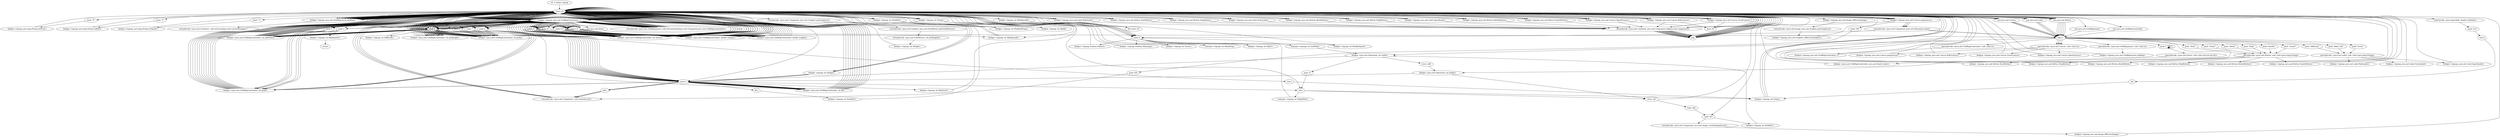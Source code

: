 digraph "" {
    "r0 := @this: lspong"
    "load.r r0"
    "r0 := @this: lspong"->"load.r r0";
    "push 0"
    "load.r r0"->"push 0";
    "fieldput <lspong: boolean bAbout>"
    "push 0"->"fieldput <lspong: boolean bAbout>";
    "fieldput <lspong: boolean bAbout>"->"load.r r0";
    "load.r r0"->"push 0";
    "fieldput <lspong: boolean bRunning>"
    "push 0"->"fieldput <lspong: boolean bRunning>";
    "fieldput <lspong: boolean bRunning>"->"load.r r0";
    "load.r r0"->"load.r r0";
    "virtualinvoke <java.awt.Component: java.awt.Graphics getGraphics()>"
    "load.r r0"->"virtualinvoke <java.awt.Component: java.awt.Graphics getGraphics()>";
    "virtualinvoke <java.awt.Graphics: java.awt.FontMetrics getFontMetrics()>"
    "virtualinvoke <java.awt.Component: java.awt.Graphics getGraphics()>"->"virtualinvoke <java.awt.Graphics: java.awt.FontMetrics getFontMetrics()>";
    "virtualinvoke <java.awt.FontMetrics: int getHeight()>"
    "virtualinvoke <java.awt.Graphics: java.awt.FontMetrics getFontMetrics()>"->"virtualinvoke <java.awt.FontMetrics: int getHeight()>";
    "fieldput <lspong: int iHeight>"
    "virtualinvoke <java.awt.FontMetrics: int getHeight()>"->"fieldput <lspong: int iHeight>";
    "fieldput <lspong: int iHeight>"->"load.r r0";
    "push \"0\""
    "load.r r0"->"push \"0\"";
    "fieldput <lspong: java.lang.String strScore>"
    "push \"0\""->"fieldput <lspong: java.lang.String strScore>";
    "fieldput <lspong: java.lang.String strScore>"->"load.r r0";
    "push \"2\""
    "load.r r0"->"push \"2\"";
    "fieldput <lspong: java.lang.String strBalls>"
    "push \"2\""->"fieldput <lspong: java.lang.String strBalls>";
    "fieldput <lspong: java.lang.String strBalls>"->"load.r r0";
    "push \"1\""
    "load.r r0"->"push \"1\"";
    "fieldput <lspong: java.lang.String strSpeed>"
    "push \"1\""->"fieldput <lspong: java.lang.String strSpeed>";
    "fieldput <lspong: java.lang.String strSpeed>"->"load.r r0";
    "load.r r0"->"push 0";
    "fieldput <lspong: int iScore>"
    "push 0"->"fieldput <lspong: int iScore>";
    "fieldput <lspong: int iScore>"->"load.r r0";
    "push 2"
    "load.r r0"->"push 2";
    "fieldput <lspong: int iBallsLeft>"
    "push 2"->"fieldput <lspong: int iBallsLeft>";
    "fieldput <lspong: int iBallsLeft>"->"load.r r0";
    "push 1"
    "load.r r0"->"push 1";
    "fieldput <lspong: int iDifficulty>"
    "push 1"->"fieldput <lspong: int iDifficulty>";
    "fieldput <lspong: int iDifficulty>"->"load.r r0";
    "new java.awt.GridBagLayout"
    "load.r r0"->"new java.awt.GridBagLayout";
    "dup1.r"
    "new java.awt.GridBagLayout"->"dup1.r";
    "specialinvoke <java.awt.GridBagLayout: void <init>()>"
    "dup1.r"->"specialinvoke <java.awt.GridBagLayout: void <init>()>";
    "fieldput <lspong: java.awt.GridBagLayout gridbag>"
    "specialinvoke <java.awt.GridBagLayout: void <init>()>"->"fieldput <lspong: java.awt.GridBagLayout gridbag>";
    "fieldput <lspong: java.awt.GridBagLayout gridbag>"->"load.r r0";
    "new java.awt.GridBagConstraints"
    "load.r r0"->"new java.awt.GridBagConstraints";
    "new java.awt.GridBagConstraints"->"dup1.r";
    "specialinvoke <java.awt.GridBagConstraints: void <init>()>"
    "dup1.r"->"specialinvoke <java.awt.GridBagConstraints: void <init>()>";
    "fieldput <lspong: java.awt.GridBagConstraints c>"
    "specialinvoke <java.awt.GridBagConstraints: void <init>()>"->"fieldput <lspong: java.awt.GridBagConstraints c>";
    "fieldput <lspong: java.awt.GridBagConstraints c>"->"load.r r0";
    "load.r r0"->"load.r r0";
    "fieldget <lspong: java.awt.GridBagLayout gridbag>"
    "load.r r0"->"fieldget <lspong: java.awt.GridBagLayout gridbag>";
    "virtualinvoke <java.awt.Container: void setLayout(java.awt.LayoutManager)>"
    "fieldget <lspong: java.awt.GridBagLayout gridbag>"->"virtualinvoke <java.awt.Container: void setLayout(java.awt.LayoutManager)>";
    "virtualinvoke <java.awt.Container: void setLayout(java.awt.LayoutManager)>"->"load.r r0";
    "fieldget <lspong: java.awt.GridBagConstraints c>"
    "load.r r0"->"fieldget <lspong: java.awt.GridBagConstraints c>";
    "new java.awt.Insets"
    "fieldget <lspong: java.awt.GridBagConstraints c>"->"new java.awt.Insets";
    "new java.awt.Insets"->"dup1.r";
    "push 5"
    "dup1.r"->"push 5";
    "push 5"->"push 5";
    "push 5"->"push 5";
    "push 5"->"push 5";
    "specialinvoke <java.awt.Insets: void <init>(int,int,int,int)>"
    "push 5"->"specialinvoke <java.awt.Insets: void <init>(int,int,int,int)>";
    "fieldput <java.awt.GridBagConstraints: java.awt.Insets insets>"
    "specialinvoke <java.awt.Insets: void <init>(int,int,int,int)>"->"fieldput <java.awt.GridBagConstraints: java.awt.Insets insets>";
    "fieldput <java.awt.GridBagConstraints: java.awt.Insets insets>"->"load.r r0";
    "load.r r0"->"fieldget <lspong: java.awt.GridBagConstraints c>";
    "fieldget <lspong: java.awt.GridBagConstraints c>"->"push 1";
    "fieldput <java.awt.GridBagConstraints: int gridx>"
    "push 1"->"fieldput <java.awt.GridBagConstraints: int gridx>";
    "fieldput <java.awt.GridBagConstraints: int gridx>"->"load.r r0";
    "load.r r0"->"fieldget <lspong: java.awt.GridBagConstraints c>";
    "fieldget <lspong: java.awt.GridBagConstraints c>"->"push 1";
    "fieldput <java.awt.GridBagConstraints: int gridy>"
    "push 1"->"fieldput <java.awt.GridBagConstraints: int gridy>";
    "fieldput <java.awt.GridBagConstraints: int gridy>"->"load.r r0";
    "load.r r0"->"fieldget <lspong: java.awt.GridBagConstraints c>";
    "push 4"
    "fieldget <lspong: java.awt.GridBagConstraints c>"->"push 4";
    "fieldput <java.awt.GridBagConstraints: int gridwidth>"
    "push 4"->"fieldput <java.awt.GridBagConstraints: int gridwidth>";
    "fieldput <java.awt.GridBagConstraints: int gridwidth>"->"load.r r0";
    "load.r r0"->"fieldget <lspong: java.awt.GridBagConstraints c>";
    "push 6"
    "fieldget <lspong: java.awt.GridBagConstraints c>"->"push 6";
    "fieldput <java.awt.GridBagConstraints: int gridheight>"
    "push 6"->"fieldput <java.awt.GridBagConstraints: int gridheight>";
    "fieldput <java.awt.GridBagConstraints: int gridheight>"->"load.r r0";
    "load.r r0"->"fieldget <lspong: java.awt.GridBagConstraints c>";
    "push 10"
    "fieldget <lspong: java.awt.GridBagConstraints c>"->"push 10";
    "fieldput <java.awt.GridBagConstraints: int anchor>"
    "push 10"->"fieldput <java.awt.GridBagConstraints: int anchor>";
    "fieldput <java.awt.GridBagConstraints: int anchor>"->"load.r r0";
    "load.r r0"->"fieldget <lspong: java.awt.GridBagConstraints c>";
    "fieldget <lspong: java.awt.GridBagConstraints c>"->"push 1";
    "fieldput <java.awt.GridBagConstraints: int fill>"
    "push 1"->"fieldput <java.awt.GridBagConstraints: int fill>";
    "fieldput <java.awt.GridBagConstraints: int fill>"->"load.r r0";
    "load.r r0"->"fieldget <lspong: java.awt.GridBagConstraints c>";
    "push 1.0"
    "fieldget <lspong: java.awt.GridBagConstraints c>"->"push 1.0";
    "fieldput <java.awt.GridBagConstraints: double weightx>"
    "push 1.0"->"fieldput <java.awt.GridBagConstraints: double weightx>";
    "fieldput <java.awt.GridBagConstraints: double weightx>"->"load.r r0";
    "load.r r0"->"fieldget <lspong: java.awt.GridBagConstraints c>";
    "fieldget <lspong: java.awt.GridBagConstraints c>"->"push 1.0";
    "fieldput <java.awt.GridBagConstraints: double weighty>"
    "push 1.0"->"fieldput <java.awt.GridBagConstraints: double weighty>";
    "fieldput <java.awt.GridBagConstraints: double weighty>"->"load.r r0";
    "new java.awt.Canvas"
    "load.r r0"->"new java.awt.Canvas";
    "new java.awt.Canvas"->"dup1.r";
    "specialinvoke <java.awt.Canvas: void <init>()>"
    "dup1.r"->"specialinvoke <java.awt.Canvas: void <init>()>";
    "fieldput <lspong: java.awt.Canvas pongcanvas>"
    "specialinvoke <java.awt.Canvas: void <init>()>"->"fieldput <lspong: java.awt.Canvas pongcanvas>";
    "fieldput <lspong: java.awt.Canvas pongcanvas>"->"load.r r0";
    "fieldget <lspong: java.awt.Canvas pongcanvas>"
    "load.r r0"->"fieldget <lspong: java.awt.Canvas pongcanvas>";
    "push 350"
    "fieldget <lspong: java.awt.Canvas pongcanvas>"->"push 350";
    "push 250"
    "push 350"->"push 250";
    "virtualinvoke <java.awt.Component: void resize(int,int)>"
    "push 250"->"virtualinvoke <java.awt.Component: void resize(int,int)>";
    "virtualinvoke <java.awt.Component: void resize(int,int)>"->"load.r r0";
    "load.r r0"->"fieldget <lspong: java.awt.GridBagLayout gridbag>";
    "fieldget <lspong: java.awt.GridBagLayout gridbag>"->"load.r r0";
    "load.r r0"->"fieldget <lspong: java.awt.Canvas pongcanvas>";
    "fieldget <lspong: java.awt.Canvas pongcanvas>"->"load.r r0";
    "load.r r0"->"fieldget <lspong: java.awt.GridBagConstraints c>";
    "virtualinvoke <java.awt.GridBagLayout: void setConstraints(java.awt.Component,java.awt.GridBagConstraints)>"
    "fieldget <lspong: java.awt.GridBagConstraints c>"->"virtualinvoke <java.awt.GridBagLayout: void setConstraints(java.awt.Component,java.awt.GridBagConstraints)>";
    "virtualinvoke <java.awt.GridBagLayout: void setConstraints(java.awt.Component,java.awt.GridBagConstraints)>"->"load.r r0";
    "load.r r0"->"load.r r0";
    "load.r r0"->"fieldget <lspong: java.awt.Canvas pongcanvas>";
    "virtualinvoke <java.awt.Container: java.awt.Component add(java.awt.Component)>"
    "fieldget <lspong: java.awt.Canvas pongcanvas>"->"virtualinvoke <java.awt.Container: java.awt.Component add(java.awt.Component)>";
    "pop"
    "virtualinvoke <java.awt.Container: java.awt.Component add(java.awt.Component)>"->"pop";
    "pop"->"load.r r0";
    "load.r r0"->"fieldget <lspong: java.awt.GridBagConstraints c>";
    "fieldget <lspong: java.awt.GridBagConstraints c>"->"push 1";
    "push 1"->"fieldput <java.awt.GridBagConstraints: int gridx>";
    "fieldput <java.awt.GridBagConstraints: int gridx>"->"load.r r0";
    "load.r r0"->"fieldget <lspong: java.awt.GridBagConstraints c>";
    "push 7"
    "fieldget <lspong: java.awt.GridBagConstraints c>"->"push 7";
    "push 7"->"fieldput <java.awt.GridBagConstraints: int gridy>";
    "fieldput <java.awt.GridBagConstraints: int gridy>"->"load.r r0";
    "load.r r0"->"fieldget <lspong: java.awt.GridBagConstraints c>";
    "fieldget <lspong: java.awt.GridBagConstraints c>"->"push 1";
    "push 1"->"fieldput <java.awt.GridBagConstraints: int gridwidth>";
    "fieldput <java.awt.GridBagConstraints: int gridwidth>"->"load.r r0";
    "load.r r0"->"fieldget <lspong: java.awt.GridBagConstraints c>";
    "fieldget <lspong: java.awt.GridBagConstraints c>"->"push 1";
    "push 1"->"fieldput <java.awt.GridBagConstraints: int gridheight>";
    "fieldput <java.awt.GridBagConstraints: int gridheight>"->"load.r r0";
    "load.r r0"->"fieldget <lspong: java.awt.GridBagConstraints c>";
    "push 17"
    "fieldget <lspong: java.awt.GridBagConstraints c>"->"push 17";
    "push 17"->"fieldput <java.awt.GridBagConstraints: int anchor>";
    "fieldput <java.awt.GridBagConstraints: int anchor>"->"load.r r0";
    "load.r r0"->"fieldget <lspong: java.awt.GridBagConstraints c>";
    "fieldget <lspong: java.awt.GridBagConstraints c>"->"push 2";
    "push 2"->"fieldput <java.awt.GridBagConstraints: int fill>";
    "fieldput <java.awt.GridBagConstraints: int fill>"->"load.r r0";
    "load.r r0"->"fieldget <lspong: java.awt.GridBagConstraints c>";
    "fieldget <lspong: java.awt.GridBagConstraints c>"->"push 1.0";
    "push 1.0"->"fieldput <java.awt.GridBagConstraints: double weightx>";
    "fieldput <java.awt.GridBagConstraints: double weightx>"->"load.r r0";
    "load.r r0"->"fieldget <lspong: java.awt.GridBagConstraints c>";
    "push 0.0"
    "fieldget <lspong: java.awt.GridBagConstraints c>"->"push 0.0";
    "push 0.0"->"fieldput <java.awt.GridBagConstraints: double weighty>";
    "fieldput <java.awt.GridBagConstraints: double weighty>"->"load.r r0";
    "new java.awt.Label"
    "load.r r0"->"new java.awt.Label";
    "new java.awt.Label"->"dup1.r";
    "push \"Balls Left\""
    "dup1.r"->"push \"Balls Left\"";
    "specialinvoke <java.awt.Label: void <init>(java.lang.String)>"
    "push \"Balls Left\""->"specialinvoke <java.awt.Label: void <init>(java.lang.String)>";
    "fieldput <lspong: java.awt.Label BallsLabel>"
    "specialinvoke <java.awt.Label: void <init>(java.lang.String)>"->"fieldput <lspong: java.awt.Label BallsLabel>";
    "fieldput <lspong: java.awt.Label BallsLabel>"->"load.r r0";
    "load.r r0"->"fieldget <lspong: java.awt.GridBagLayout gridbag>";
    "fieldget <lspong: java.awt.GridBagLayout gridbag>"->"load.r r0";
    "fieldget <lspong: java.awt.Label BallsLabel>"
    "load.r r0"->"fieldget <lspong: java.awt.Label BallsLabel>";
    "fieldget <lspong: java.awt.Label BallsLabel>"->"load.r r0";
    "load.r r0"->"fieldget <lspong: java.awt.GridBagConstraints c>";
    "fieldget <lspong: java.awt.GridBagConstraints c>"->"virtualinvoke <java.awt.GridBagLayout: void setConstraints(java.awt.Component,java.awt.GridBagConstraints)>";
    "virtualinvoke <java.awt.GridBagLayout: void setConstraints(java.awt.Component,java.awt.GridBagConstraints)>"->"load.r r0";
    "load.r r0"->"load.r r0";
    "load.r r0"->"fieldget <lspong: java.awt.Label BallsLabel>";
    "fieldget <lspong: java.awt.Label BallsLabel>"->"virtualinvoke <java.awt.Container: java.awt.Component add(java.awt.Component)>";
    "virtualinvoke <java.awt.Container: java.awt.Component add(java.awt.Component)>"->"pop";
    "pop"->"load.r r0";
    "load.r r0"->"fieldget <lspong: java.awt.GridBagConstraints c>";
    "fieldget <lspong: java.awt.GridBagConstraints c>"->"push 2";
    "push 2"->"fieldput <java.awt.GridBagConstraints: int gridx>";
    "fieldput <java.awt.GridBagConstraints: int gridx>"->"load.r r0";
    "load.r r0"->"fieldget <lspong: java.awt.GridBagConstraints c>";
    "fieldget <lspong: java.awt.GridBagConstraints c>"->"push 7";
    "push 7"->"fieldput <java.awt.GridBagConstraints: int gridy>";
    "fieldput <java.awt.GridBagConstraints: int gridy>"->"load.r r0";
    "load.r r0"->"fieldget <lspong: java.awt.GridBagConstraints c>";
    "fieldget <lspong: java.awt.GridBagConstraints c>"->"push 1";
    "push 1"->"fieldput <java.awt.GridBagConstraints: int gridwidth>";
    "fieldput <java.awt.GridBagConstraints: int gridwidth>"->"load.r r0";
    "load.r r0"->"fieldget <lspong: java.awt.GridBagConstraints c>";
    "fieldget <lspong: java.awt.GridBagConstraints c>"->"push 1";
    "push 1"->"fieldput <java.awt.GridBagConstraints: int gridheight>";
    "fieldput <java.awt.GridBagConstraints: int gridheight>"->"load.r r0";
    "load.r r0"->"fieldget <lspong: java.awt.GridBagConstraints c>";
    "fieldget <lspong: java.awt.GridBagConstraints c>"->"push 17";
    "push 17"->"fieldput <java.awt.GridBagConstraints: int anchor>";
    "fieldput <java.awt.GridBagConstraints: int anchor>"->"load.r r0";
    "load.r r0"->"fieldget <lspong: java.awt.GridBagConstraints c>";
    "fieldget <lspong: java.awt.GridBagConstraints c>"->"push 2";
    "push 2"->"fieldput <java.awt.GridBagConstraints: int fill>";
    "fieldput <java.awt.GridBagConstraints: int fill>"->"load.r r0";
    "load.r r0"->"fieldget <lspong: java.awt.GridBagConstraints c>";
    "fieldget <lspong: java.awt.GridBagConstraints c>"->"push 1.0";
    "push 1.0"->"fieldput <java.awt.GridBagConstraints: double weightx>";
    "fieldput <java.awt.GridBagConstraints: double weightx>"->"load.r r0";
    "load.r r0"->"fieldget <lspong: java.awt.GridBagConstraints c>";
    "fieldget <lspong: java.awt.GridBagConstraints c>"->"push 0.0";
    "push 0.0"->"fieldput <java.awt.GridBagConstraints: double weighty>";
    "fieldput <java.awt.GridBagConstraints: double weighty>"->"load.r r0";
    "load.r r0"->"new java.awt.Canvas";
    "new java.awt.Canvas"->"dup1.r";
    "dup1.r"->"specialinvoke <java.awt.Canvas: void <init>()>";
    "fieldput <lspong: java.awt.Canvas BallsCanvas>"
    "specialinvoke <java.awt.Canvas: void <init>()>"->"fieldput <lspong: java.awt.Canvas BallsCanvas>";
    "fieldput <lspong: java.awt.Canvas BallsCanvas>"->"load.r r0";
    "fieldget <lspong: java.awt.Canvas BallsCanvas>"
    "load.r r0"->"fieldget <lspong: java.awt.Canvas BallsCanvas>";
    "push 20"
    "fieldget <lspong: java.awt.Canvas BallsCanvas>"->"push 20";
    "push 20"->"load.r r0";
    "fieldget <lspong: int iHeight>"
    "load.r r0"->"fieldget <lspong: int iHeight>";
    "fieldget <lspong: int iHeight>"->"push 2";
    "add.i"
    "push 2"->"add.i";
    "add.i"->"virtualinvoke <java.awt.Component: void resize(int,int)>";
    "virtualinvoke <java.awt.Component: void resize(int,int)>"->"load.r r0";
    "load.r r0"->"fieldget <lspong: java.awt.GridBagLayout gridbag>";
    "fieldget <lspong: java.awt.GridBagLayout gridbag>"->"load.r r0";
    "load.r r0"->"fieldget <lspong: java.awt.Canvas BallsCanvas>";
    "fieldget <lspong: java.awt.Canvas BallsCanvas>"->"load.r r0";
    "load.r r0"->"fieldget <lspong: java.awt.GridBagConstraints c>";
    "fieldget <lspong: java.awt.GridBagConstraints c>"->"virtualinvoke <java.awt.GridBagLayout: void setConstraints(java.awt.Component,java.awt.GridBagConstraints)>";
    "virtualinvoke <java.awt.GridBagLayout: void setConstraints(java.awt.Component,java.awt.GridBagConstraints)>"->"load.r r0";
    "load.r r0"->"load.r r0";
    "load.r r0"->"fieldget <lspong: java.awt.Canvas BallsCanvas>";
    "fieldget <lspong: java.awt.Canvas BallsCanvas>"->"virtualinvoke <java.awt.Container: java.awt.Component add(java.awt.Component)>";
    "virtualinvoke <java.awt.Container: java.awt.Component add(java.awt.Component)>"->"pop";
    "pop"->"load.r r0";
    "load.r r0"->"fieldget <lspong: java.awt.GridBagConstraints c>";
    "push 3"
    "fieldget <lspong: java.awt.GridBagConstraints c>"->"push 3";
    "push 3"->"fieldput <java.awt.GridBagConstraints: int gridx>";
    "fieldput <java.awt.GridBagConstraints: int gridx>"->"load.r r0";
    "load.r r0"->"fieldget <lspong: java.awt.GridBagConstraints c>";
    "fieldget <lspong: java.awt.GridBagConstraints c>"->"push 7";
    "push 7"->"fieldput <java.awt.GridBagConstraints: int gridy>";
    "fieldput <java.awt.GridBagConstraints: int gridy>"->"load.r r0";
    "load.r r0"->"fieldget <lspong: java.awt.GridBagConstraints c>";
    "fieldget <lspong: java.awt.GridBagConstraints c>"->"push 1";
    "push 1"->"fieldput <java.awt.GridBagConstraints: int gridwidth>";
    "fieldput <java.awt.GridBagConstraints: int gridwidth>"->"load.r r0";
    "load.r r0"->"fieldget <lspong: java.awt.GridBagConstraints c>";
    "fieldget <lspong: java.awt.GridBagConstraints c>"->"push 1";
    "push 1"->"fieldput <java.awt.GridBagConstraints: int gridheight>";
    "fieldput <java.awt.GridBagConstraints: int gridheight>"->"load.r r0";
    "load.r r0"->"fieldget <lspong: java.awt.GridBagConstraints c>";
    "fieldget <lspong: java.awt.GridBagConstraints c>"->"push 17";
    "push 17"->"fieldput <java.awt.GridBagConstraints: int anchor>";
    "fieldput <java.awt.GridBagConstraints: int anchor>"->"load.r r0";
    "load.r r0"->"fieldget <lspong: java.awt.GridBagConstraints c>";
    "fieldget <lspong: java.awt.GridBagConstraints c>"->"push 2";
    "push 2"->"fieldput <java.awt.GridBagConstraints: int fill>";
    "fieldput <java.awt.GridBagConstraints: int fill>"->"load.r r0";
    "load.r r0"->"fieldget <lspong: java.awt.GridBagConstraints c>";
    "fieldget <lspong: java.awt.GridBagConstraints c>"->"push 1.0";
    "push 1.0"->"fieldput <java.awt.GridBagConstraints: double weightx>";
    "fieldput <java.awt.GridBagConstraints: double weightx>"->"load.r r0";
    "load.r r0"->"fieldget <lspong: java.awt.GridBagConstraints c>";
    "fieldget <lspong: java.awt.GridBagConstraints c>"->"push 0.0";
    "push 0.0"->"fieldput <java.awt.GridBagConstraints: double weighty>";
    "fieldput <java.awt.GridBagConstraints: double weighty>"->"load.r r0";
    "new java.awt.Button"
    "load.r r0"->"new java.awt.Button";
    "new java.awt.Button"->"dup1.r";
    "push \"Start\""
    "dup1.r"->"push \"Start\"";
    "specialinvoke <java.awt.Button: void <init>(java.lang.String)>"
    "push \"Start\""->"specialinvoke <java.awt.Button: void <init>(java.lang.String)>";
    "fieldput <lspong: java.awt.Button StartButton>"
    "specialinvoke <java.awt.Button: void <init>(java.lang.String)>"->"fieldput <lspong: java.awt.Button StartButton>";
    "fieldput <lspong: java.awt.Button StartButton>"->"load.r r0";
    "load.r r0"->"fieldget <lspong: java.awt.GridBagLayout gridbag>";
    "fieldget <lspong: java.awt.GridBagLayout gridbag>"->"load.r r0";
    "fieldget <lspong: java.awt.Button StartButton>"
    "load.r r0"->"fieldget <lspong: java.awt.Button StartButton>";
    "fieldget <lspong: java.awt.Button StartButton>"->"load.r r0";
    "load.r r0"->"fieldget <lspong: java.awt.GridBagConstraints c>";
    "fieldget <lspong: java.awt.GridBagConstraints c>"->"virtualinvoke <java.awt.GridBagLayout: void setConstraints(java.awt.Component,java.awt.GridBagConstraints)>";
    "virtualinvoke <java.awt.GridBagLayout: void setConstraints(java.awt.Component,java.awt.GridBagConstraints)>"->"load.r r0";
    "load.r r0"->"load.r r0";
    "load.r r0"->"fieldget <lspong: java.awt.Button StartButton>";
    "fieldget <lspong: java.awt.Button StartButton>"->"virtualinvoke <java.awt.Container: java.awt.Component add(java.awt.Component)>";
    "virtualinvoke <java.awt.Container: java.awt.Component add(java.awt.Component)>"->"pop";
    "pop"->"load.r r0";
    "load.r r0"->"fieldget <lspong: java.awt.GridBagConstraints c>";
    "fieldget <lspong: java.awt.GridBagConstraints c>"->"push 4";
    "push 4"->"fieldput <java.awt.GridBagConstraints: int gridx>";
    "fieldput <java.awt.GridBagConstraints: int gridx>"->"load.r r0";
    "load.r r0"->"fieldget <lspong: java.awt.GridBagConstraints c>";
    "fieldget <lspong: java.awt.GridBagConstraints c>"->"push 7";
    "push 7"->"fieldput <java.awt.GridBagConstraints: int gridy>";
    "fieldput <java.awt.GridBagConstraints: int gridy>"->"load.r r0";
    "load.r r0"->"fieldget <lspong: java.awt.GridBagConstraints c>";
    "fieldget <lspong: java.awt.GridBagConstraints c>"->"push 1";
    "push 1"->"fieldput <java.awt.GridBagConstraints: int gridwidth>";
    "fieldput <java.awt.GridBagConstraints: int gridwidth>"->"load.r r0";
    "load.r r0"->"fieldget <lspong: java.awt.GridBagConstraints c>";
    "fieldget <lspong: java.awt.GridBagConstraints c>"->"push 1";
    "push 1"->"fieldput <java.awt.GridBagConstraints: int gridheight>";
    "fieldput <java.awt.GridBagConstraints: int gridheight>"->"load.r r0";
    "load.r r0"->"fieldget <lspong: java.awt.GridBagConstraints c>";
    "fieldget <lspong: java.awt.GridBagConstraints c>"->"push 17";
    "push 17"->"fieldput <java.awt.GridBagConstraints: int anchor>";
    "fieldput <java.awt.GridBagConstraints: int anchor>"->"load.r r0";
    "load.r r0"->"fieldget <lspong: java.awt.GridBagConstraints c>";
    "fieldget <lspong: java.awt.GridBagConstraints c>"->"push 2";
    "push 2"->"fieldput <java.awt.GridBagConstraints: int fill>";
    "fieldput <java.awt.GridBagConstraints: int fill>"->"load.r r0";
    "load.r r0"->"fieldget <lspong: java.awt.GridBagConstraints c>";
    "fieldget <lspong: java.awt.GridBagConstraints c>"->"push 1.0";
    "push 1.0"->"fieldput <java.awt.GridBagConstraints: double weightx>";
    "fieldput <java.awt.GridBagConstraints: double weightx>"->"load.r r0";
    "load.r r0"->"fieldget <lspong: java.awt.GridBagConstraints c>";
    "fieldget <lspong: java.awt.GridBagConstraints c>"->"push 0.0";
    "push 0.0"->"fieldput <java.awt.GridBagConstraints: double weighty>";
    "fieldput <java.awt.GridBagConstraints: double weighty>"->"load.r r0";
    "load.r r0"->"new java.awt.Button";
    "new java.awt.Button"->"dup1.r";
    "push \"Pause\""
    "dup1.r"->"push \"Pause\"";
    "push \"Pause\""->"specialinvoke <java.awt.Button: void <init>(java.lang.String)>";
    "fieldput <lspong: java.awt.Button StopButton>"
    "specialinvoke <java.awt.Button: void <init>(java.lang.String)>"->"fieldput <lspong: java.awt.Button StopButton>";
    "fieldput <lspong: java.awt.Button StopButton>"->"load.r r0";
    "load.r r0"->"fieldget <lspong: java.awt.GridBagLayout gridbag>";
    "fieldget <lspong: java.awt.GridBagLayout gridbag>"->"load.r r0";
    "fieldget <lspong: java.awt.Button StopButton>"
    "load.r r0"->"fieldget <lspong: java.awt.Button StopButton>";
    "fieldget <lspong: java.awt.Button StopButton>"->"load.r r0";
    "load.r r0"->"fieldget <lspong: java.awt.GridBagConstraints c>";
    "fieldget <lspong: java.awt.GridBagConstraints c>"->"virtualinvoke <java.awt.GridBagLayout: void setConstraints(java.awt.Component,java.awt.GridBagConstraints)>";
    "virtualinvoke <java.awt.GridBagLayout: void setConstraints(java.awt.Component,java.awt.GridBagConstraints)>"->"load.r r0";
    "load.r r0"->"load.r r0";
    "load.r r0"->"fieldget <lspong: java.awt.Button StopButton>";
    "fieldget <lspong: java.awt.Button StopButton>"->"virtualinvoke <java.awt.Container: java.awt.Component add(java.awt.Component)>";
    "virtualinvoke <java.awt.Container: java.awt.Component add(java.awt.Component)>"->"pop";
    "pop"->"load.r r0";
    "load.r r0"->"fieldget <lspong: java.awt.GridBagConstraints c>";
    "fieldget <lspong: java.awt.GridBagConstraints c>"->"push 1";
    "push 1"->"fieldput <java.awt.GridBagConstraints: int gridx>";
    "fieldput <java.awt.GridBagConstraints: int gridx>"->"load.r r0";
    "load.r r0"->"fieldget <lspong: java.awt.GridBagConstraints c>";
    "push 8"
    "fieldget <lspong: java.awt.GridBagConstraints c>"->"push 8";
    "push 8"->"fieldput <java.awt.GridBagConstraints: int gridy>";
    "fieldput <java.awt.GridBagConstraints: int gridy>"->"load.r r0";
    "load.r r0"->"fieldget <lspong: java.awt.GridBagConstraints c>";
    "fieldget <lspong: java.awt.GridBagConstraints c>"->"push 1";
    "push 1"->"fieldput <java.awt.GridBagConstraints: int gridwidth>";
    "fieldput <java.awt.GridBagConstraints: int gridwidth>"->"load.r r0";
    "load.r r0"->"fieldget <lspong: java.awt.GridBagConstraints c>";
    "fieldget <lspong: java.awt.GridBagConstraints c>"->"push 1";
    "push 1"->"fieldput <java.awt.GridBagConstraints: int gridheight>";
    "fieldput <java.awt.GridBagConstraints: int gridheight>"->"load.r r0";
    "load.r r0"->"fieldget <lspong: java.awt.GridBagConstraints c>";
    "fieldget <lspong: java.awt.GridBagConstraints c>"->"push 17";
    "push 17"->"fieldput <java.awt.GridBagConstraints: int anchor>";
    "fieldput <java.awt.GridBagConstraints: int anchor>"->"load.r r0";
    "load.r r0"->"fieldget <lspong: java.awt.GridBagConstraints c>";
    "fieldget <lspong: java.awt.GridBagConstraints c>"->"push 2";
    "push 2"->"fieldput <java.awt.GridBagConstraints: int fill>";
    "fieldput <java.awt.GridBagConstraints: int fill>"->"load.r r0";
    "load.r r0"->"fieldget <lspong: java.awt.GridBagConstraints c>";
    "fieldget <lspong: java.awt.GridBagConstraints c>"->"push 1.0";
    "push 1.0"->"fieldput <java.awt.GridBagConstraints: double weightx>";
    "fieldput <java.awt.GridBagConstraints: double weightx>"->"load.r r0";
    "load.r r0"->"fieldget <lspong: java.awt.GridBagConstraints c>";
    "fieldget <lspong: java.awt.GridBagConstraints c>"->"push 0.0";
    "push 0.0"->"fieldput <java.awt.GridBagConstraints: double weighty>";
    "fieldput <java.awt.GridBagConstraints: double weighty>"->"load.r r0";
    "load.r r0"->"new java.awt.Label";
    "new java.awt.Label"->"dup1.r";
    "push \"Score\""
    "dup1.r"->"push \"Score\"";
    "push \"Score\""->"specialinvoke <java.awt.Label: void <init>(java.lang.String)>";
    "fieldput <lspong: java.awt.Label ScoreLabel>"
    "specialinvoke <java.awt.Label: void <init>(java.lang.String)>"->"fieldput <lspong: java.awt.Label ScoreLabel>";
    "fieldput <lspong: java.awt.Label ScoreLabel>"->"load.r r0";
    "load.r r0"->"fieldget <lspong: java.awt.GridBagLayout gridbag>";
    "fieldget <lspong: java.awt.GridBagLayout gridbag>"->"load.r r0";
    "fieldget <lspong: java.awt.Label ScoreLabel>"
    "load.r r0"->"fieldget <lspong: java.awt.Label ScoreLabel>";
    "fieldget <lspong: java.awt.Label ScoreLabel>"->"load.r r0";
    "load.r r0"->"fieldget <lspong: java.awt.GridBagConstraints c>";
    "fieldget <lspong: java.awt.GridBagConstraints c>"->"virtualinvoke <java.awt.GridBagLayout: void setConstraints(java.awt.Component,java.awt.GridBagConstraints)>";
    "virtualinvoke <java.awt.GridBagLayout: void setConstraints(java.awt.Component,java.awt.GridBagConstraints)>"->"load.r r0";
    "load.r r0"->"load.r r0";
    "load.r r0"->"fieldget <lspong: java.awt.Label ScoreLabel>";
    "fieldget <lspong: java.awt.Label ScoreLabel>"->"virtualinvoke <java.awt.Container: java.awt.Component add(java.awt.Component)>";
    "virtualinvoke <java.awt.Container: java.awt.Component add(java.awt.Component)>"->"pop";
    "pop"->"load.r r0";
    "load.r r0"->"fieldget <lspong: java.awt.GridBagConstraints c>";
    "fieldget <lspong: java.awt.GridBagConstraints c>"->"push 2";
    "push 2"->"fieldput <java.awt.GridBagConstraints: int gridx>";
    "fieldput <java.awt.GridBagConstraints: int gridx>"->"load.r r0";
    "load.r r0"->"fieldget <lspong: java.awt.GridBagConstraints c>";
    "fieldget <lspong: java.awt.GridBagConstraints c>"->"push 8";
    "push 8"->"fieldput <java.awt.GridBagConstraints: int gridy>";
    "fieldput <java.awt.GridBagConstraints: int gridy>"->"load.r r0";
    "load.r r0"->"fieldget <lspong: java.awt.GridBagConstraints c>";
    "fieldget <lspong: java.awt.GridBagConstraints c>"->"push 1";
    "push 1"->"fieldput <java.awt.GridBagConstraints: int gridwidth>";
    "fieldput <java.awt.GridBagConstraints: int gridwidth>"->"load.r r0";
    "load.r r0"->"fieldget <lspong: java.awt.GridBagConstraints c>";
    "fieldget <lspong: java.awt.GridBagConstraints c>"->"push 1";
    "push 1"->"fieldput <java.awt.GridBagConstraints: int gridheight>";
    "fieldput <java.awt.GridBagConstraints: int gridheight>"->"load.r r0";
    "load.r r0"->"fieldget <lspong: java.awt.GridBagConstraints c>";
    "fieldget <lspong: java.awt.GridBagConstraints c>"->"push 17";
    "push 17"->"fieldput <java.awt.GridBagConstraints: int anchor>";
    "fieldput <java.awt.GridBagConstraints: int anchor>"->"load.r r0";
    "load.r r0"->"fieldget <lspong: java.awt.GridBagConstraints c>";
    "fieldget <lspong: java.awt.GridBagConstraints c>"->"push 2";
    "push 2"->"fieldput <java.awt.GridBagConstraints: int fill>";
    "fieldput <java.awt.GridBagConstraints: int fill>"->"load.r r0";
    "load.r r0"->"fieldget <lspong: java.awt.GridBagConstraints c>";
    "fieldget <lspong: java.awt.GridBagConstraints c>"->"push 1.0";
    "push 1.0"->"fieldput <java.awt.GridBagConstraints: double weightx>";
    "fieldput <java.awt.GridBagConstraints: double weightx>"->"load.r r0";
    "load.r r0"->"fieldget <lspong: java.awt.GridBagConstraints c>";
    "fieldget <lspong: java.awt.GridBagConstraints c>"->"push 0.0";
    "push 0.0"->"fieldput <java.awt.GridBagConstraints: double weighty>";
    "fieldput <java.awt.GridBagConstraints: double weighty>"->"load.r r0";
    "load.r r0"->"new java.awt.Canvas";
    "new java.awt.Canvas"->"dup1.r";
    "dup1.r"->"specialinvoke <java.awt.Canvas: void <init>()>";
    "fieldput <lspong: java.awt.Canvas ScoreCanvas>"
    "specialinvoke <java.awt.Canvas: void <init>()>"->"fieldput <lspong: java.awt.Canvas ScoreCanvas>";
    "fieldput <lspong: java.awt.Canvas ScoreCanvas>"->"load.r r0";
    "fieldget <lspong: java.awt.Canvas ScoreCanvas>"
    "load.r r0"->"fieldget <lspong: java.awt.Canvas ScoreCanvas>";
    "fieldget <lspong: java.awt.Canvas ScoreCanvas>"->"push 20";
    "push 20"->"load.r r0";
    "load.r r0"->"fieldget <lspong: int iHeight>";
    "fieldget <lspong: int iHeight>"->"push 2";
    "push 2"->"add.i";
    "add.i"->"virtualinvoke <java.awt.Component: void resize(int,int)>";
    "virtualinvoke <java.awt.Component: void resize(int,int)>"->"load.r r0";
    "load.r r0"->"fieldget <lspong: java.awt.GridBagLayout gridbag>";
    "fieldget <lspong: java.awt.GridBagLayout gridbag>"->"load.r r0";
    "load.r r0"->"fieldget <lspong: java.awt.Canvas ScoreCanvas>";
    "fieldget <lspong: java.awt.Canvas ScoreCanvas>"->"load.r r0";
    "load.r r0"->"fieldget <lspong: java.awt.GridBagConstraints c>";
    "fieldget <lspong: java.awt.GridBagConstraints c>"->"virtualinvoke <java.awt.GridBagLayout: void setConstraints(java.awt.Component,java.awt.GridBagConstraints)>";
    "virtualinvoke <java.awt.GridBagLayout: void setConstraints(java.awt.Component,java.awt.GridBagConstraints)>"->"load.r r0";
    "load.r r0"->"load.r r0";
    "load.r r0"->"fieldget <lspong: java.awt.Canvas ScoreCanvas>";
    "fieldget <lspong: java.awt.Canvas ScoreCanvas>"->"virtualinvoke <java.awt.Container: java.awt.Component add(java.awt.Component)>";
    "virtualinvoke <java.awt.Container: java.awt.Component add(java.awt.Component)>"->"pop";
    "pop"->"load.r r0";
    "load.r r0"->"fieldget <lspong: java.awt.GridBagConstraints c>";
    "fieldget <lspong: java.awt.GridBagConstraints c>"->"push 3";
    "push 3"->"fieldput <java.awt.GridBagConstraints: int gridx>";
    "fieldput <java.awt.GridBagConstraints: int gridx>"->"load.r r0";
    "load.r r0"->"fieldget <lspong: java.awt.GridBagConstraints c>";
    "fieldget <lspong: java.awt.GridBagConstraints c>"->"push 8";
    "push 8"->"fieldput <java.awt.GridBagConstraints: int gridy>";
    "fieldput <java.awt.GridBagConstraints: int gridy>"->"load.r r0";
    "load.r r0"->"fieldget <lspong: java.awt.GridBagConstraints c>";
    "fieldget <lspong: java.awt.GridBagConstraints c>"->"push 1";
    "push 1"->"fieldput <java.awt.GridBagConstraints: int gridwidth>";
    "fieldput <java.awt.GridBagConstraints: int gridwidth>"->"load.r r0";
    "load.r r0"->"fieldget <lspong: java.awt.GridBagConstraints c>";
    "fieldget <lspong: java.awt.GridBagConstraints c>"->"push 1";
    "push 1"->"fieldput <java.awt.GridBagConstraints: int gridheight>";
    "fieldput <java.awt.GridBagConstraints: int gridheight>"->"load.r r0";
    "load.r r0"->"fieldget <lspong: java.awt.GridBagConstraints c>";
    "fieldget <lspong: java.awt.GridBagConstraints c>"->"push 17";
    "push 17"->"fieldput <java.awt.GridBagConstraints: int anchor>";
    "fieldput <java.awt.GridBagConstraints: int anchor>"->"load.r r0";
    "load.r r0"->"fieldget <lspong: java.awt.GridBagConstraints c>";
    "fieldget <lspong: java.awt.GridBagConstraints c>"->"push 2";
    "push 2"->"fieldput <java.awt.GridBagConstraints: int fill>";
    "fieldput <java.awt.GridBagConstraints: int fill>"->"load.r r0";
    "load.r r0"->"fieldget <lspong: java.awt.GridBagConstraints c>";
    "fieldget <lspong: java.awt.GridBagConstraints c>"->"push 1.0";
    "push 1.0"->"fieldput <java.awt.GridBagConstraints: double weightx>";
    "fieldput <java.awt.GridBagConstraints: double weightx>"->"load.r r0";
    "load.r r0"->"fieldget <lspong: java.awt.GridBagConstraints c>";
    "fieldget <lspong: java.awt.GridBagConstraints c>"->"push 0.0";
    "push 0.0"->"fieldput <java.awt.GridBagConstraints: double weighty>";
    "fieldput <java.awt.GridBagConstraints: double weighty>"->"load.r r0";
    "load.r r0"->"new java.awt.Button";
    "new java.awt.Button"->"dup1.r";
    "push \"About\""
    "dup1.r"->"push \"About\"";
    "push \"About\""->"specialinvoke <java.awt.Button: void <init>(java.lang.String)>";
    "fieldput <lspong: java.awt.Button AboutButton>"
    "specialinvoke <java.awt.Button: void <init>(java.lang.String)>"->"fieldput <lspong: java.awt.Button AboutButton>";
    "fieldput <lspong: java.awt.Button AboutButton>"->"load.r r0";
    "load.r r0"->"fieldget <lspong: java.awt.GridBagLayout gridbag>";
    "fieldget <lspong: java.awt.GridBagLayout gridbag>"->"load.r r0";
    "fieldget <lspong: java.awt.Button AboutButton>"
    "load.r r0"->"fieldget <lspong: java.awt.Button AboutButton>";
    "fieldget <lspong: java.awt.Button AboutButton>"->"load.r r0";
    "load.r r0"->"fieldget <lspong: java.awt.GridBagConstraints c>";
    "fieldget <lspong: java.awt.GridBagConstraints c>"->"virtualinvoke <java.awt.GridBagLayout: void setConstraints(java.awt.Component,java.awt.GridBagConstraints)>";
    "virtualinvoke <java.awt.GridBagLayout: void setConstraints(java.awt.Component,java.awt.GridBagConstraints)>"->"load.r r0";
    "load.r r0"->"load.r r0";
    "load.r r0"->"fieldget <lspong: java.awt.Button AboutButton>";
    "fieldget <lspong: java.awt.Button AboutButton>"->"virtualinvoke <java.awt.Container: java.awt.Component add(java.awt.Component)>";
    "virtualinvoke <java.awt.Container: java.awt.Component add(java.awt.Component)>"->"pop";
    "pop"->"load.r r0";
    "load.r r0"->"fieldget <lspong: java.awt.GridBagConstraints c>";
    "fieldget <lspong: java.awt.GridBagConstraints c>"->"push 4";
    "push 4"->"fieldput <java.awt.GridBagConstraints: int gridx>";
    "fieldput <java.awt.GridBagConstraints: int gridx>"->"load.r r0";
    "load.r r0"->"fieldget <lspong: java.awt.GridBagConstraints c>";
    "fieldget <lspong: java.awt.GridBagConstraints c>"->"push 8";
    "push 8"->"fieldput <java.awt.GridBagConstraints: int gridy>";
    "fieldput <java.awt.GridBagConstraints: int gridy>"->"load.r r0";
    "load.r r0"->"fieldget <lspong: java.awt.GridBagConstraints c>";
    "fieldget <lspong: java.awt.GridBagConstraints c>"->"push 1";
    "push 1"->"fieldput <java.awt.GridBagConstraints: int gridwidth>";
    "fieldput <java.awt.GridBagConstraints: int gridwidth>"->"load.r r0";
    "load.r r0"->"fieldget <lspong: java.awt.GridBagConstraints c>";
    "fieldget <lspong: java.awt.GridBagConstraints c>"->"push 1";
    "push 1"->"fieldput <java.awt.GridBagConstraints: int gridheight>";
    "fieldput <java.awt.GridBagConstraints: int gridheight>"->"load.r r0";
    "load.r r0"->"fieldget <lspong: java.awt.GridBagConstraints c>";
    "fieldget <lspong: java.awt.GridBagConstraints c>"->"push 17";
    "push 17"->"fieldput <java.awt.GridBagConstraints: int anchor>";
    "fieldput <java.awt.GridBagConstraints: int anchor>"->"load.r r0";
    "load.r r0"->"fieldget <lspong: java.awt.GridBagConstraints c>";
    "fieldget <lspong: java.awt.GridBagConstraints c>"->"push 2";
    "push 2"->"fieldput <java.awt.GridBagConstraints: int fill>";
    "fieldput <java.awt.GridBagConstraints: int fill>"->"load.r r0";
    "load.r r0"->"fieldget <lspong: java.awt.GridBagConstraints c>";
    "fieldget <lspong: java.awt.GridBagConstraints c>"->"push 1.0";
    "push 1.0"->"fieldput <java.awt.GridBagConstraints: double weightx>";
    "fieldput <java.awt.GridBagConstraints: double weightx>"->"load.r r0";
    "load.r r0"->"fieldget <lspong: java.awt.GridBagConstraints c>";
    "fieldget <lspong: java.awt.GridBagConstraints c>"->"push 0.0";
    "push 0.0"->"fieldput <java.awt.GridBagConstraints: double weighty>";
    "fieldput <java.awt.GridBagConstraints: double weighty>"->"load.r r0";
    "load.r r0"->"new java.awt.Button";
    "new java.awt.Button"->"dup1.r";
    "push \"Help\""
    "dup1.r"->"push \"Help\"";
    "push \"Help\""->"specialinvoke <java.awt.Button: void <init>(java.lang.String)>";
    "fieldput <lspong: java.awt.Button HelpButton>"
    "specialinvoke <java.awt.Button: void <init>(java.lang.String)>"->"fieldput <lspong: java.awt.Button HelpButton>";
    "fieldput <lspong: java.awt.Button HelpButton>"->"load.r r0";
    "load.r r0"->"fieldget <lspong: java.awt.GridBagLayout gridbag>";
    "fieldget <lspong: java.awt.GridBagLayout gridbag>"->"load.r r0";
    "fieldget <lspong: java.awt.Button HelpButton>"
    "load.r r0"->"fieldget <lspong: java.awt.Button HelpButton>";
    "fieldget <lspong: java.awt.Button HelpButton>"->"load.r r0";
    "load.r r0"->"fieldget <lspong: java.awt.GridBagConstraints c>";
    "fieldget <lspong: java.awt.GridBagConstraints c>"->"virtualinvoke <java.awt.GridBagLayout: void setConstraints(java.awt.Component,java.awt.GridBagConstraints)>";
    "virtualinvoke <java.awt.GridBagLayout: void setConstraints(java.awt.Component,java.awt.GridBagConstraints)>"->"load.r r0";
    "load.r r0"->"load.r r0";
    "load.r r0"->"fieldget <lspong: java.awt.Button HelpButton>";
    "fieldget <lspong: java.awt.Button HelpButton>"->"virtualinvoke <java.awt.Container: java.awt.Component add(java.awt.Component)>";
    "virtualinvoke <java.awt.Container: java.awt.Component add(java.awt.Component)>"->"pop";
    "pop"->"load.r r0";
    "load.r r0"->"fieldget <lspong: java.awt.GridBagConstraints c>";
    "fieldget <lspong: java.awt.GridBagConstraints c>"->"push 1";
    "push 1"->"fieldput <java.awt.GridBagConstraints: int gridx>";
    "fieldput <java.awt.GridBagConstraints: int gridx>"->"load.r r0";
    "load.r r0"->"fieldget <lspong: java.awt.GridBagConstraints c>";
    "push 9"
    "fieldget <lspong: java.awt.GridBagConstraints c>"->"push 9";
    "push 9"->"fieldput <java.awt.GridBagConstraints: int gridy>";
    "fieldput <java.awt.GridBagConstraints: int gridy>"->"load.r r0";
    "load.r r0"->"fieldget <lspong: java.awt.GridBagConstraints c>";
    "fieldget <lspong: java.awt.GridBagConstraints c>"->"push 1";
    "push 1"->"fieldput <java.awt.GridBagConstraints: int gridwidth>";
    "fieldput <java.awt.GridBagConstraints: int gridwidth>"->"load.r r0";
    "load.r r0"->"fieldget <lspong: java.awt.GridBagConstraints c>";
    "fieldget <lspong: java.awt.GridBagConstraints c>"->"push 1";
    "push 1"->"fieldput <java.awt.GridBagConstraints: int gridheight>";
    "fieldput <java.awt.GridBagConstraints: int gridheight>"->"load.r r0";
    "load.r r0"->"fieldget <lspong: java.awt.GridBagConstraints c>";
    "fieldget <lspong: java.awt.GridBagConstraints c>"->"push 17";
    "push 17"->"fieldput <java.awt.GridBagConstraints: int anchor>";
    "fieldput <java.awt.GridBagConstraints: int anchor>"->"load.r r0";
    "load.r r0"->"fieldget <lspong: java.awt.GridBagConstraints c>";
    "fieldget <lspong: java.awt.GridBagConstraints c>"->"push 2";
    "push 2"->"fieldput <java.awt.GridBagConstraints: int fill>";
    "fieldput <java.awt.GridBagConstraints: int fill>"->"load.r r0";
    "load.r r0"->"fieldget <lspong: java.awt.GridBagConstraints c>";
    "fieldget <lspong: java.awt.GridBagConstraints c>"->"push 1.0";
    "push 1.0"->"fieldput <java.awt.GridBagConstraints: double weightx>";
    "fieldput <java.awt.GridBagConstraints: double weightx>"->"load.r r0";
    "load.r r0"->"fieldget <lspong: java.awt.GridBagConstraints c>";
    "fieldget <lspong: java.awt.GridBagConstraints c>"->"push 0.0";
    "push 0.0"->"fieldput <java.awt.GridBagConstraints: double weighty>";
    "fieldput <java.awt.GridBagConstraints: double weighty>"->"load.r r0";
    "load.r r0"->"new java.awt.Label";
    "new java.awt.Label"->"dup1.r";
    "push \"Difficulty\""
    "dup1.r"->"push \"Difficulty\"";
    "push \"Difficulty\""->"specialinvoke <java.awt.Label: void <init>(java.lang.String)>";
    "fieldput <lspong: java.awt.Label SpeedLabel>"
    "specialinvoke <java.awt.Label: void <init>(java.lang.String)>"->"fieldput <lspong: java.awt.Label SpeedLabel>";
    "fieldput <lspong: java.awt.Label SpeedLabel>"->"load.r r0";
    "load.r r0"->"fieldget <lspong: java.awt.GridBagLayout gridbag>";
    "fieldget <lspong: java.awt.GridBagLayout gridbag>"->"load.r r0";
    "fieldget <lspong: java.awt.Label SpeedLabel>"
    "load.r r0"->"fieldget <lspong: java.awt.Label SpeedLabel>";
    "fieldget <lspong: java.awt.Label SpeedLabel>"->"load.r r0";
    "load.r r0"->"fieldget <lspong: java.awt.GridBagConstraints c>";
    "fieldget <lspong: java.awt.GridBagConstraints c>"->"virtualinvoke <java.awt.GridBagLayout: void setConstraints(java.awt.Component,java.awt.GridBagConstraints)>";
    "virtualinvoke <java.awt.GridBagLayout: void setConstraints(java.awt.Component,java.awt.GridBagConstraints)>"->"load.r r0";
    "load.r r0"->"load.r r0";
    "load.r r0"->"fieldget <lspong: java.awt.Label SpeedLabel>";
    "fieldget <lspong: java.awt.Label SpeedLabel>"->"virtualinvoke <java.awt.Container: java.awt.Component add(java.awt.Component)>";
    "virtualinvoke <java.awt.Container: java.awt.Component add(java.awt.Component)>"->"pop";
    "pop"->"load.r r0";
    "load.r r0"->"fieldget <lspong: java.awt.GridBagConstraints c>";
    "fieldget <lspong: java.awt.GridBagConstraints c>"->"push 2";
    "push 2"->"fieldput <java.awt.GridBagConstraints: int gridx>";
    "fieldput <java.awt.GridBagConstraints: int gridx>"->"load.r r0";
    "load.r r0"->"fieldget <lspong: java.awt.GridBagConstraints c>";
    "fieldget <lspong: java.awt.GridBagConstraints c>"->"push 9";
    "push 9"->"fieldput <java.awt.GridBagConstraints: int gridy>";
    "fieldput <java.awt.GridBagConstraints: int gridy>"->"load.r r0";
    "load.r r0"->"fieldget <lspong: java.awt.GridBagConstraints c>";
    "fieldget <lspong: java.awt.GridBagConstraints c>"->"push 1";
    "push 1"->"fieldput <java.awt.GridBagConstraints: int gridwidth>";
    "fieldput <java.awt.GridBagConstraints: int gridwidth>"->"load.r r0";
    "load.r r0"->"fieldget <lspong: java.awt.GridBagConstraints c>";
    "fieldget <lspong: java.awt.GridBagConstraints c>"->"push 1";
    "push 1"->"fieldput <java.awt.GridBagConstraints: int gridheight>";
    "fieldput <java.awt.GridBagConstraints: int gridheight>"->"load.r r0";
    "load.r r0"->"fieldget <lspong: java.awt.GridBagConstraints c>";
    "fieldget <lspong: java.awt.GridBagConstraints c>"->"push 17";
    "push 17"->"fieldput <java.awt.GridBagConstraints: int anchor>";
    "fieldput <java.awt.GridBagConstraints: int anchor>"->"load.r r0";
    "load.r r0"->"fieldget <lspong: java.awt.GridBagConstraints c>";
    "fieldget <lspong: java.awt.GridBagConstraints c>"->"push 2";
    "push 2"->"fieldput <java.awt.GridBagConstraints: int fill>";
    "fieldput <java.awt.GridBagConstraints: int fill>"->"load.r r0";
    "load.r r0"->"fieldget <lspong: java.awt.GridBagConstraints c>";
    "fieldget <lspong: java.awt.GridBagConstraints c>"->"push 1.0";
    "push 1.0"->"fieldput <java.awt.GridBagConstraints: double weightx>";
    "fieldput <java.awt.GridBagConstraints: double weightx>"->"load.r r0";
    "load.r r0"->"fieldget <lspong: java.awt.GridBagConstraints c>";
    "fieldget <lspong: java.awt.GridBagConstraints c>"->"push 0.0";
    "push 0.0"->"fieldput <java.awt.GridBagConstraints: double weighty>";
    "fieldput <java.awt.GridBagConstraints: double weighty>"->"load.r r0";
    "load.r r0"->"new java.awt.Canvas";
    "new java.awt.Canvas"->"dup1.r";
    "dup1.r"->"specialinvoke <java.awt.Canvas: void <init>()>";
    "fieldput <lspong: java.awt.Canvas SpeedCanvas>"
    "specialinvoke <java.awt.Canvas: void <init>()>"->"fieldput <lspong: java.awt.Canvas SpeedCanvas>";
    "fieldput <lspong: java.awt.Canvas SpeedCanvas>"->"load.r r0";
    "fieldget <lspong: java.awt.Canvas SpeedCanvas>"
    "load.r r0"->"fieldget <lspong: java.awt.Canvas SpeedCanvas>";
    "fieldget <lspong: java.awt.Canvas SpeedCanvas>"->"push 20";
    "push 20"->"load.r r0";
    "load.r r0"->"fieldget <lspong: int iHeight>";
    "fieldget <lspong: int iHeight>"->"push 2";
    "push 2"->"add.i";
    "add.i"->"virtualinvoke <java.awt.Component: void resize(int,int)>";
    "virtualinvoke <java.awt.Component: void resize(int,int)>"->"load.r r0";
    "load.r r0"->"fieldget <lspong: java.awt.GridBagLayout gridbag>";
    "fieldget <lspong: java.awt.GridBagLayout gridbag>"->"load.r r0";
    "load.r r0"->"fieldget <lspong: java.awt.Canvas SpeedCanvas>";
    "fieldget <lspong: java.awt.Canvas SpeedCanvas>"->"load.r r0";
    "load.r r0"->"fieldget <lspong: java.awt.GridBagConstraints c>";
    "fieldget <lspong: java.awt.GridBagConstraints c>"->"virtualinvoke <java.awt.GridBagLayout: void setConstraints(java.awt.Component,java.awt.GridBagConstraints)>";
    "virtualinvoke <java.awt.GridBagLayout: void setConstraints(java.awt.Component,java.awt.GridBagConstraints)>"->"load.r r0";
    "load.r r0"->"load.r r0";
    "load.r r0"->"fieldget <lspong: java.awt.Canvas SpeedCanvas>";
    "fieldget <lspong: java.awt.Canvas SpeedCanvas>"->"virtualinvoke <java.awt.Container: java.awt.Component add(java.awt.Component)>";
    "virtualinvoke <java.awt.Container: java.awt.Component add(java.awt.Component)>"->"pop";
    "pop"->"load.r r0";
    "load.r r0"->"fieldget <lspong: java.awt.GridBagConstraints c>";
    "fieldget <lspong: java.awt.GridBagConstraints c>"->"push 3";
    "push 3"->"fieldput <java.awt.GridBagConstraints: int gridx>";
    "fieldput <java.awt.GridBagConstraints: int gridx>"->"load.r r0";
    "load.r r0"->"fieldget <lspong: java.awt.GridBagConstraints c>";
    "fieldget <lspong: java.awt.GridBagConstraints c>"->"push 9";
    "push 9"->"fieldput <java.awt.GridBagConstraints: int gridy>";
    "fieldput <java.awt.GridBagConstraints: int gridy>"->"load.r r0";
    "load.r r0"->"fieldget <lspong: java.awt.GridBagConstraints c>";
    "fieldget <lspong: java.awt.GridBagConstraints c>"->"push 1";
    "push 1"->"fieldput <java.awt.GridBagConstraints: int gridwidth>";
    "fieldput <java.awt.GridBagConstraints: int gridwidth>"->"load.r r0";
    "load.r r0"->"fieldget <lspong: java.awt.GridBagConstraints c>";
    "fieldget <lspong: java.awt.GridBagConstraints c>"->"push 1";
    "push 1"->"fieldput <java.awt.GridBagConstraints: int gridheight>";
    "fieldput <java.awt.GridBagConstraints: int gridheight>"->"load.r r0";
    "load.r r0"->"fieldget <lspong: java.awt.GridBagConstraints c>";
    "fieldget <lspong: java.awt.GridBagConstraints c>"->"push 17";
    "push 17"->"fieldput <java.awt.GridBagConstraints: int anchor>";
    "fieldput <java.awt.GridBagConstraints: int anchor>"->"load.r r0";
    "load.r r0"->"fieldget <lspong: java.awt.GridBagConstraints c>";
    "fieldget <lspong: java.awt.GridBagConstraints c>"->"push 2";
    "push 2"->"fieldput <java.awt.GridBagConstraints: int fill>";
    "fieldput <java.awt.GridBagConstraints: int fill>"->"load.r r0";
    "load.r r0"->"fieldget <lspong: java.awt.GridBagConstraints c>";
    "fieldget <lspong: java.awt.GridBagConstraints c>"->"push 1.0";
    "push 1.0"->"fieldput <java.awt.GridBagConstraints: double weightx>";
    "fieldput <java.awt.GridBagConstraints: double weightx>"->"load.r r0";
    "load.r r0"->"fieldget <lspong: java.awt.GridBagConstraints c>";
    "fieldget <lspong: java.awt.GridBagConstraints c>"->"push 0.0";
    "push 0.0"->"fieldput <java.awt.GridBagConstraints: double weighty>";
    "fieldput <java.awt.GridBagConstraints: double weighty>"->"load.r r0";
    "load.r r0"->"new java.awt.Button";
    "new java.awt.Button"->"dup1.r";
    "push \"Harder\""
    "dup1.r"->"push \"Harder\"";
    "push \"Harder\""->"specialinvoke <java.awt.Button: void <init>(java.lang.String)>";
    "fieldput <lspong: java.awt.Button HarderButton>"
    "specialinvoke <java.awt.Button: void <init>(java.lang.String)>"->"fieldput <lspong: java.awt.Button HarderButton>";
    "fieldput <lspong: java.awt.Button HarderButton>"->"load.r r0";
    "load.r r0"->"fieldget <lspong: java.awt.GridBagLayout gridbag>";
    "fieldget <lspong: java.awt.GridBagLayout gridbag>"->"load.r r0";
    "fieldget <lspong: java.awt.Button HarderButton>"
    "load.r r0"->"fieldget <lspong: java.awt.Button HarderButton>";
    "fieldget <lspong: java.awt.Button HarderButton>"->"load.r r0";
    "load.r r0"->"fieldget <lspong: java.awt.GridBagConstraints c>";
    "fieldget <lspong: java.awt.GridBagConstraints c>"->"virtualinvoke <java.awt.GridBagLayout: void setConstraints(java.awt.Component,java.awt.GridBagConstraints)>";
    "virtualinvoke <java.awt.GridBagLayout: void setConstraints(java.awt.Component,java.awt.GridBagConstraints)>"->"load.r r0";
    "load.r r0"->"load.r r0";
    "load.r r0"->"fieldget <lspong: java.awt.Button HarderButton>";
    "fieldget <lspong: java.awt.Button HarderButton>"->"virtualinvoke <java.awt.Container: java.awt.Component add(java.awt.Component)>";
    "virtualinvoke <java.awt.Container: java.awt.Component add(java.awt.Component)>"->"pop";
    "pop"->"load.r r0";
    "load.r r0"->"fieldget <lspong: java.awt.GridBagConstraints c>";
    "fieldget <lspong: java.awt.GridBagConstraints c>"->"push 4";
    "push 4"->"fieldput <java.awt.GridBagConstraints: int gridx>";
    "fieldput <java.awt.GridBagConstraints: int gridx>"->"load.r r0";
    "load.r r0"->"fieldget <lspong: java.awt.GridBagConstraints c>";
    "fieldget <lspong: java.awt.GridBagConstraints c>"->"push 9";
    "push 9"->"fieldput <java.awt.GridBagConstraints: int gridy>";
    "fieldput <java.awt.GridBagConstraints: int gridy>"->"load.r r0";
    "load.r r0"->"fieldget <lspong: java.awt.GridBagConstraints c>";
    "fieldget <lspong: java.awt.GridBagConstraints c>"->"push 1";
    "push 1"->"fieldput <java.awt.GridBagConstraints: int gridwidth>";
    "fieldput <java.awt.GridBagConstraints: int gridwidth>"->"load.r r0";
    "load.r r0"->"fieldget <lspong: java.awt.GridBagConstraints c>";
    "fieldget <lspong: java.awt.GridBagConstraints c>"->"push 1";
    "push 1"->"fieldput <java.awt.GridBagConstraints: int gridheight>";
    "fieldput <java.awt.GridBagConstraints: int gridheight>"->"load.r r0";
    "load.r r0"->"fieldget <lspong: java.awt.GridBagConstraints c>";
    "fieldget <lspong: java.awt.GridBagConstraints c>"->"push 17";
    "push 17"->"fieldput <java.awt.GridBagConstraints: int anchor>";
    "fieldput <java.awt.GridBagConstraints: int anchor>"->"load.r r0";
    "load.r r0"->"fieldget <lspong: java.awt.GridBagConstraints c>";
    "fieldget <lspong: java.awt.GridBagConstraints c>"->"push 2";
    "push 2"->"fieldput <java.awt.GridBagConstraints: int fill>";
    "fieldput <java.awt.GridBagConstraints: int fill>"->"load.r r0";
    "load.r r0"->"fieldget <lspong: java.awt.GridBagConstraints c>";
    "fieldget <lspong: java.awt.GridBagConstraints c>"->"push 1.0";
    "push 1.0"->"fieldput <java.awt.GridBagConstraints: double weightx>";
    "fieldput <java.awt.GridBagConstraints: double weightx>"->"load.r r0";
    "load.r r0"->"fieldget <lspong: java.awt.GridBagConstraints c>";
    "fieldget <lspong: java.awt.GridBagConstraints c>"->"push 0.0";
    "push 0.0"->"fieldput <java.awt.GridBagConstraints: double weighty>";
    "fieldput <java.awt.GridBagConstraints: double weighty>"->"load.r r0";
    "load.r r0"->"new java.awt.Button";
    "new java.awt.Button"->"dup1.r";
    "push \"Easier\""
    "dup1.r"->"push \"Easier\"";
    "push \"Easier\""->"specialinvoke <java.awt.Button: void <init>(java.lang.String)>";
    "fieldput <lspong: java.awt.Button EasierButton>"
    "specialinvoke <java.awt.Button: void <init>(java.lang.String)>"->"fieldput <lspong: java.awt.Button EasierButton>";
    "fieldput <lspong: java.awt.Button EasierButton>"->"load.r r0";
    "load.r r0"->"fieldget <lspong: java.awt.GridBagLayout gridbag>";
    "fieldget <lspong: java.awt.GridBagLayout gridbag>"->"load.r r0";
    "fieldget <lspong: java.awt.Button EasierButton>"
    "load.r r0"->"fieldget <lspong: java.awt.Button EasierButton>";
    "fieldget <lspong: java.awt.Button EasierButton>"->"load.r r0";
    "load.r r0"->"fieldget <lspong: java.awt.GridBagConstraints c>";
    "fieldget <lspong: java.awt.GridBagConstraints c>"->"virtualinvoke <java.awt.GridBagLayout: void setConstraints(java.awt.Component,java.awt.GridBagConstraints)>";
    "virtualinvoke <java.awt.GridBagLayout: void setConstraints(java.awt.Component,java.awt.GridBagConstraints)>"->"load.r r0";
    "load.r r0"->"load.r r0";
    "load.r r0"->"fieldget <lspong: java.awt.Button EasierButton>";
    "fieldget <lspong: java.awt.Button EasierButton>"->"virtualinvoke <java.awt.Container: java.awt.Component add(java.awt.Component)>";
    "virtualinvoke <java.awt.Container: java.awt.Component add(java.awt.Component)>"->"pop";
    "pop"->"load.r r0";
    "load.r r0"->"load.r r0";
    "load.r r0"->"load.r r0";
    "load.r r0"->"fieldget <lspong: java.awt.Canvas pongcanvas>";
    "virtualinvoke <java.awt.Component: java.awt.Dimension size()>"
    "fieldget <lspong: java.awt.Canvas pongcanvas>"->"virtualinvoke <java.awt.Component: java.awt.Dimension size()>";
    "virtualinvoke <java.awt.Component: java.awt.Dimension size()>"->"dup1.r";
    "fieldget <java.awt.Dimension: int width>"
    "dup1.r"->"fieldget <java.awt.Dimension: int width>";
    "store.i $i8"
    "fieldget <java.awt.Dimension: int width>"->"store.i $i8";
    "fieldget <java.awt.Dimension: int height>"
    "store.i $i8"->"fieldget <java.awt.Dimension: int height>";
    "store.i $i7"
    "fieldget <java.awt.Dimension: int height>"->"store.i $i7";
    "load.i $i8"
    "store.i $i7"->"load.i $i8";
    "load.i $i7"
    "load.i $i8"->"load.i $i7";
    "virtualinvoke <java.awt.Component: java.awt.Image createImage(int,int)>"
    "load.i $i7"->"virtualinvoke <java.awt.Component: java.awt.Image createImage(int,int)>";
    "fieldput <lspong: java.awt.Image offScreenImage>"
    "virtualinvoke <java.awt.Component: java.awt.Image createImage(int,int)>"->"fieldput <lspong: java.awt.Image offScreenImage>";
    "fieldput <lspong: java.awt.Image offScreenImage>"->"load.r r0";
    "load.r r0"->"load.r r0";
    "fieldget <lspong: java.awt.Image offScreenImage>"
    "load.r r0"->"fieldget <lspong: java.awt.Image offScreenImage>";
    "virtualinvoke <java.awt.Image: java.awt.Graphics getGraphics()>"
    "fieldget <lspong: java.awt.Image offScreenImage>"->"virtualinvoke <java.awt.Image: java.awt.Graphics getGraphics()>";
    "fieldput <lspong: java.awt.Graphics offScreenGraphics>"
    "virtualinvoke <java.awt.Image: java.awt.Graphics getGraphics()>"->"fieldput <lspong: java.awt.Graphics offScreenGraphics>";
    "fieldput <lspong: java.awt.Graphics offScreenGraphics>"->"load.r r0";
    "load.r r0"->"fieldget <lspong: java.awt.Canvas pongcanvas>";
    "fieldget <lspong: java.awt.Canvas pongcanvas>"->"virtualinvoke <java.awt.Component: java.awt.Dimension size()>";
    "virtualinvoke <java.awt.Component: java.awt.Dimension size()>"->"push 0";
    "staticput <lspong: int iLeftWall>"
    "push 0"->"staticput <lspong: int iLeftWall>";
    "staticput <lspong: int iLeftWall>"->"fieldget <java.awt.Dimension: int width>";
    "push 12"
    "fieldget <java.awt.Dimension: int width>"->"push 12";
    "sub.i"
    "push 12"->"sub.i";
    "staticput <lspong: int iRightWall>"
    "sub.i"->"staticput <lspong: int iRightWall>";
    "staticput <lspong: int iRightWall>"->"push 0";
    "staticput <lspong: int iBackStop>"
    "push 0"->"staticput <lspong: int iBackStop>";
    "staticput <lspong: int iBackStop>"->"load.r r0";
    "load.r r0"->"load.r r0";
    "load.r r0"->"fieldget <lspong: java.awt.Canvas pongcanvas>";
    "fieldget <lspong: java.awt.Canvas pongcanvas>"->"virtualinvoke <java.awt.Component: java.awt.Dimension size()>";
    "virtualinvoke <java.awt.Component: java.awt.Dimension size()>"->"dup1.r";
    "dup1.r"->"fieldget <java.awt.Dimension: int height>";
    "fieldget <java.awt.Dimension: int height>"->"push 2";
    "push 2"->"sub.i";
    "sub.i"->"store.i $i7";
    "store.i $i7"->"load.r r0";
    "load.r r0"->"load.i $i7";
    "fieldput <lspong: int iPaddleY>"
    "load.i $i7"->"fieldput <lspong: int iPaddleY>";
    "fieldput <lspong: int iPaddleY>"->"fieldget <java.awt.Dimension: int width>";
    "fieldget <java.awt.Dimension: int width>"->"push 2";
    "div.i"
    "push 2"->"div.i";
    "fieldput <lspong: int iPaddleX>"
    "div.i"->"fieldput <lspong: int iPaddleX>";
    "fieldput <lspong: int iPaddleX>"->"load.r r0";
    "load.r r0"->"load.r r0";
    "fieldget <lspong: int iPaddleX>"
    "load.r r0"->"fieldget <lspong: int iPaddleX>";
    "fieldput <lspong: int iPaddleXTemp>"
    "fieldget <lspong: int iPaddleX>"->"fieldput <lspong: int iPaddleXTemp>";
    "fieldput <lspong: int iPaddleXTemp>"->"load.r r0";
    "load.r r0"->"load.r r0";
    "load.r r0"->"fieldget <lspong: int iPaddleX>";
    "fieldput <lspong: int iBallX>"
    "fieldget <lspong: int iPaddleX>"->"fieldput <lspong: int iBallX>";
    "fieldput <lspong: int iBallX>"->"load.r r0";
    "load.r r0"->"push 0";
    "fieldput <lspong: int iBallY>"
    "push 0"->"fieldput <lspong: int iBallY>";
    "fieldput <lspong: int iBallY>"->"load.r r0";
    "load.r r0"->"push 0";
    "fieldput <lspong: int iPaddleSpeed>"
    "push 0"->"fieldput <lspong: int iPaddleSpeed>";
    "fieldput <lspong: int iPaddleSpeed>"->"load.r r0";
    "staticinvoke <java.lang.Math: double random()>"
    "load.r r0"->"staticinvoke <java.lang.Math: double random()>";
    "push 10.0"
    "staticinvoke <java.lang.Math: double random()>"->"push 10.0";
    "mul.d"
    "push 10.0"->"mul.d";
    "d2i"
    "mul.d"->"d2i";
    "fieldput <lspong: int iTemp>"
    "d2i"->"fieldput <lspong: int iTemp>";
    "fieldput <lspong: int iTemp>"->"load.r r0";
    "load.r r0"->"load.r r0";
    "fieldget <lspong: int iTemp>"
    "load.r r0"->"fieldget <lspong: int iTemp>";
    "fieldget <lspong: int iTemp>"->"push 8";
    "rem.i"
    "push 8"->"rem.i";
    "rem.i"->"fieldput <lspong: int iTemp>";
    "fieldput <lspong: int iTemp>"->"load.r r0";
    "load.r r0"->"push 4";
    "push 4"->"load.r r0";
    "load.r r0"->"fieldget <lspong: int iTemp>";
    "fieldget <lspong: int iTemp>"->"sub.i";
    "sub.i"->"fieldput <lspong: int iTemp>";
    "fieldput <lspong: int iTemp>"->"load.r r0";
    "load.r r0"->"load.r r0";
    "load.r r0"->"fieldget <lspong: int iTemp>";
    "fieldput <lspong: int iBallSpeedX>"
    "fieldget <lspong: int iTemp>"->"fieldput <lspong: int iBallSpeedX>";
    "fieldput <lspong: int iBallSpeedX>"->"load.r r0";
    "fieldget <lspong: int iBallSpeedX>"
    "load.r r0"->"fieldget <lspong: int iBallSpeedX>";
    "ifne load.r r0"
    "fieldget <lspong: int iBallSpeedX>"->"ifne load.r r0";
    "ifne load.r r0"->"load.r r0";
    "load.r r0"->"push 1";
    "push 1"->"fieldput <lspong: int iBallSpeedX>";
    "fieldput <lspong: int iBallSpeedX>"->"load.r r0";
    "load.r r0"->"push 3";
    "fieldput <lspong: int iBallSpeedY>"
    "push 3"->"fieldput <lspong: int iBallSpeedY>";
    "return"
    "fieldput <lspong: int iBallSpeedY>"->"return";
}
